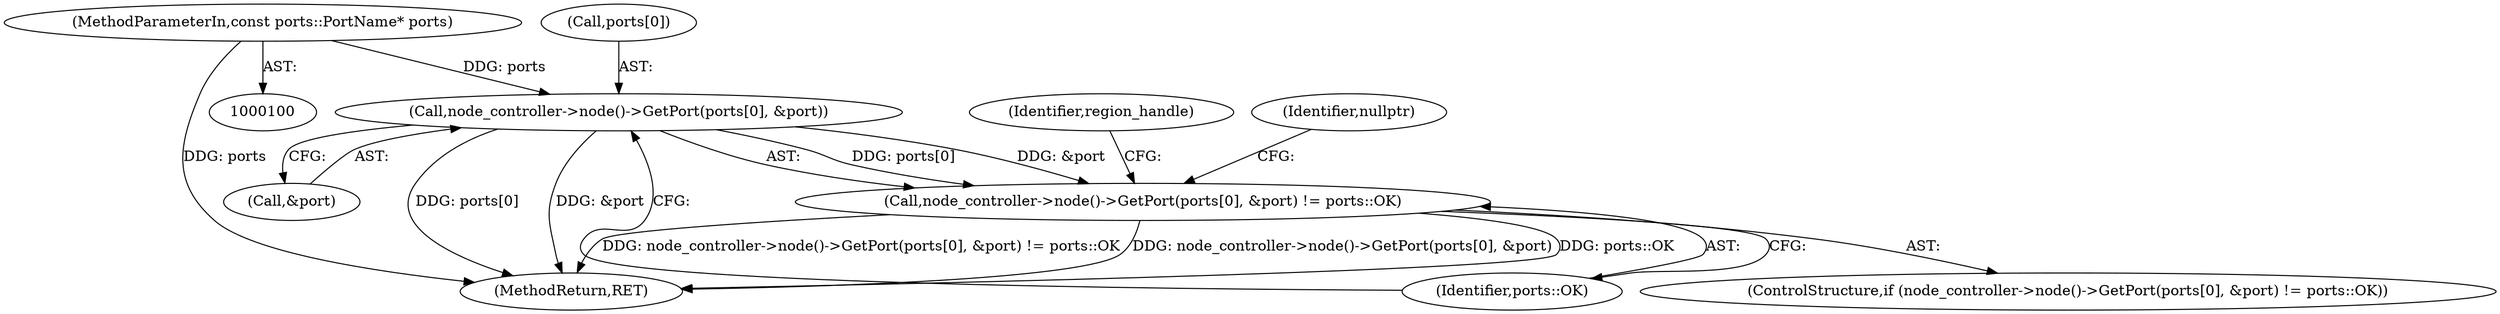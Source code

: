 digraph "0_Chrome_66e24a8793615bd9d5c238b1745b093090e1f72d@array" {
"1000186" [label="(Call,node_controller->node()->GetPort(ports[0], &port))"];
"1000103" [label="(MethodParameterIn,const ports::PortName* ports)"];
"1000185" [label="(Call,node_controller->node()->GetPort(ports[0], &port) != ports::OK)"];
"1000197" [label="(Identifier,region_handle)"];
"1000190" [label="(Call,&port)"];
"1000297" [label="(MethodReturn,RET)"];
"1000192" [label="(Identifier,ports::OK)"];
"1000184" [label="(ControlStructure,if (node_controller->node()->GetPort(ports[0], &port) != ports::OK))"];
"1000185" [label="(Call,node_controller->node()->GetPort(ports[0], &port) != ports::OK)"];
"1000187" [label="(Call,ports[0])"];
"1000194" [label="(Identifier,nullptr)"];
"1000186" [label="(Call,node_controller->node()->GetPort(ports[0], &port))"];
"1000103" [label="(MethodParameterIn,const ports::PortName* ports)"];
"1000186" -> "1000185"  [label="AST: "];
"1000186" -> "1000190"  [label="CFG: "];
"1000187" -> "1000186"  [label="AST: "];
"1000190" -> "1000186"  [label="AST: "];
"1000192" -> "1000186"  [label="CFG: "];
"1000186" -> "1000297"  [label="DDG: ports[0]"];
"1000186" -> "1000297"  [label="DDG: &port"];
"1000186" -> "1000185"  [label="DDG: ports[0]"];
"1000186" -> "1000185"  [label="DDG: &port"];
"1000103" -> "1000186"  [label="DDG: ports"];
"1000103" -> "1000100"  [label="AST: "];
"1000103" -> "1000297"  [label="DDG: ports"];
"1000185" -> "1000184"  [label="AST: "];
"1000185" -> "1000192"  [label="CFG: "];
"1000192" -> "1000185"  [label="AST: "];
"1000194" -> "1000185"  [label="CFG: "];
"1000197" -> "1000185"  [label="CFG: "];
"1000185" -> "1000297"  [label="DDG: node_controller->node()->GetPort(ports[0], &port) != ports::OK"];
"1000185" -> "1000297"  [label="DDG: node_controller->node()->GetPort(ports[0], &port)"];
"1000185" -> "1000297"  [label="DDG: ports::OK"];
}
